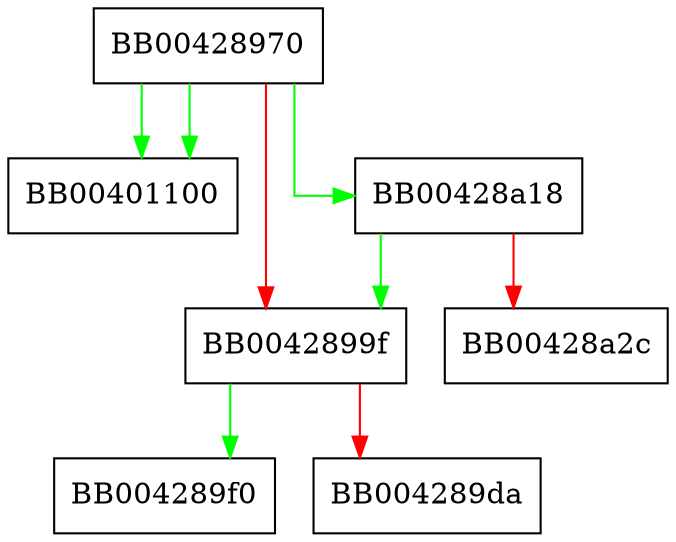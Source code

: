 digraph alloc_mac_algorithm_name {
  node [shape="box"];
  graph [splines=ortho];
  BB00428970 -> BB00401100 [color="green"];
  BB00428970 -> BB00401100 [color="green"];
  BB00428970 -> BB00428a18 [color="green"];
  BB00428970 -> BB0042899f [color="red"];
  BB0042899f -> BB004289f0 [color="green"];
  BB0042899f -> BB004289da [color="red"];
  BB00428a18 -> BB0042899f [color="green"];
  BB00428a18 -> BB00428a2c [color="red"];
}